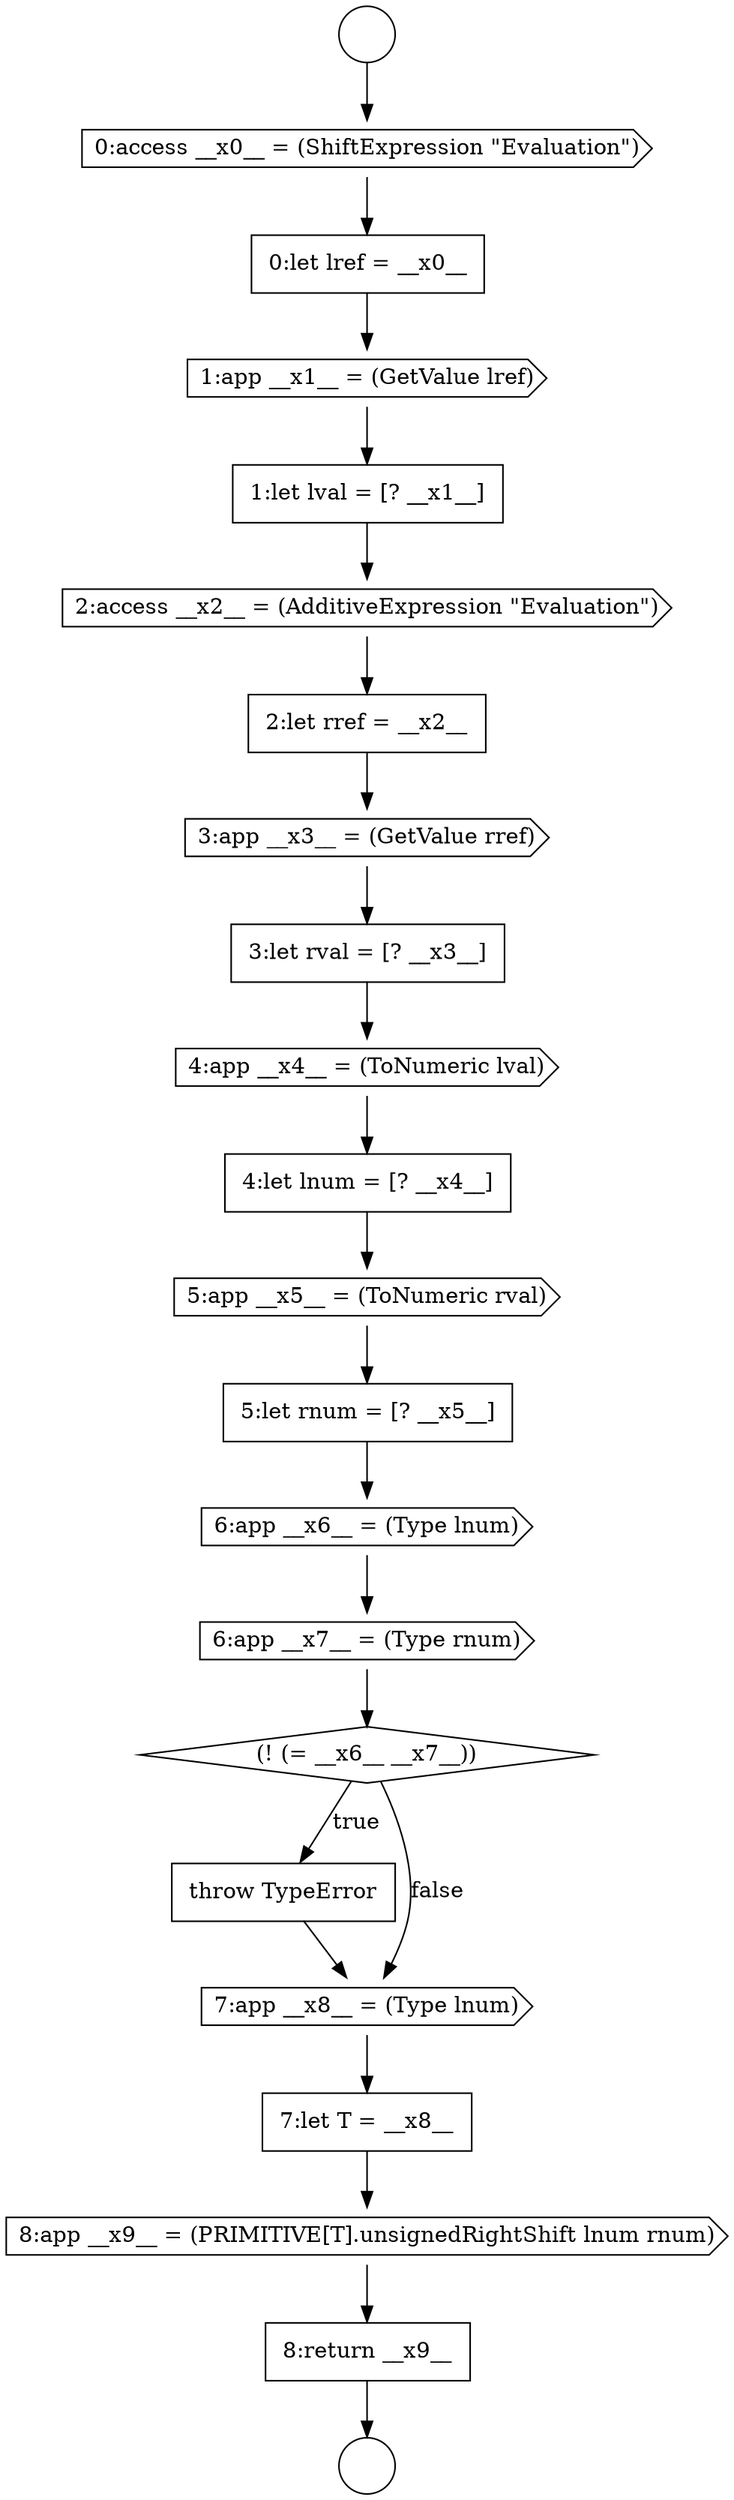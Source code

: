 digraph {
  node5390 [shape=circle label=" " color="black" fillcolor="white" style=filled]
  node5405 [shape=diamond, label=<<font color="black">(! (= __x6__ __x7__))</font>> color="black" fillcolor="white" style=filled]
  node5393 [shape=cds, label=<<font color="black">1:app __x1__ = (GetValue lref)</font>> color="black" fillcolor="white" style=filled]
  node5397 [shape=cds, label=<<font color="black">3:app __x3__ = (GetValue rref)</font>> color="black" fillcolor="white" style=filled]
  node5401 [shape=cds, label=<<font color="black">5:app __x5__ = (ToNumeric rval)</font>> color="black" fillcolor="white" style=filled]
  node5406 [shape=none, margin=0, label=<<font color="black">
    <table border="0" cellborder="1" cellspacing="0" cellpadding="10">
      <tr><td align="left">throw TypeError</td></tr>
    </table>
  </font>> color="black" fillcolor="white" style=filled]
  node5396 [shape=none, margin=0, label=<<font color="black">
    <table border="0" cellborder="1" cellspacing="0" cellpadding="10">
      <tr><td align="left">2:let rref = __x2__</td></tr>
    </table>
  </font>> color="black" fillcolor="white" style=filled]
  node5391 [shape=cds, label=<<font color="black">0:access __x0__ = (ShiftExpression &quot;Evaluation&quot;)</font>> color="black" fillcolor="white" style=filled]
  node5402 [shape=none, margin=0, label=<<font color="black">
    <table border="0" cellborder="1" cellspacing="0" cellpadding="10">
      <tr><td align="left">5:let rnum = [? __x5__]</td></tr>
    </table>
  </font>> color="black" fillcolor="white" style=filled]
  node5400 [shape=none, margin=0, label=<<font color="black">
    <table border="0" cellborder="1" cellspacing="0" cellpadding="10">
      <tr><td align="left">4:let lnum = [? __x4__]</td></tr>
    </table>
  </font>> color="black" fillcolor="white" style=filled]
  node5395 [shape=cds, label=<<font color="black">2:access __x2__ = (AdditiveExpression &quot;Evaluation&quot;)</font>> color="black" fillcolor="white" style=filled]
  node5407 [shape=cds, label=<<font color="black">7:app __x8__ = (Type lnum)</font>> color="black" fillcolor="white" style=filled]
  node5403 [shape=cds, label=<<font color="black">6:app __x6__ = (Type lnum)</font>> color="black" fillcolor="white" style=filled]
  node5399 [shape=cds, label=<<font color="black">4:app __x4__ = (ToNumeric lval)</font>> color="black" fillcolor="white" style=filled]
  node5389 [shape=circle label=" " color="black" fillcolor="white" style=filled]
  node5394 [shape=none, margin=0, label=<<font color="black">
    <table border="0" cellborder="1" cellspacing="0" cellpadding="10">
      <tr><td align="left">1:let lval = [? __x1__]</td></tr>
    </table>
  </font>> color="black" fillcolor="white" style=filled]
  node5398 [shape=none, margin=0, label=<<font color="black">
    <table border="0" cellborder="1" cellspacing="0" cellpadding="10">
      <tr><td align="left">3:let rval = [? __x3__]</td></tr>
    </table>
  </font>> color="black" fillcolor="white" style=filled]
  node5404 [shape=cds, label=<<font color="black">6:app __x7__ = (Type rnum)</font>> color="black" fillcolor="white" style=filled]
  node5392 [shape=none, margin=0, label=<<font color="black">
    <table border="0" cellborder="1" cellspacing="0" cellpadding="10">
      <tr><td align="left">0:let lref = __x0__</td></tr>
    </table>
  </font>> color="black" fillcolor="white" style=filled]
  node5410 [shape=none, margin=0, label=<<font color="black">
    <table border="0" cellborder="1" cellspacing="0" cellpadding="10">
      <tr><td align="left">8:return __x9__</td></tr>
    </table>
  </font>> color="black" fillcolor="white" style=filled]
  node5408 [shape=none, margin=0, label=<<font color="black">
    <table border="0" cellborder="1" cellspacing="0" cellpadding="10">
      <tr><td align="left">7:let T = __x8__</td></tr>
    </table>
  </font>> color="black" fillcolor="white" style=filled]
  node5409 [shape=cds, label=<<font color="black">8:app __x9__ = (PRIMITIVE[T].unsignedRightShift lnum rnum)</font>> color="black" fillcolor="white" style=filled]
  node5395 -> node5396 [ color="black"]
  node5404 -> node5405 [ color="black"]
  node5410 -> node5390 [ color="black"]
  node5405 -> node5406 [label=<<font color="black">true</font>> color="black"]
  node5405 -> node5407 [label=<<font color="black">false</font>> color="black"]
  node5401 -> node5402 [ color="black"]
  node5398 -> node5399 [ color="black"]
  node5409 -> node5410 [ color="black"]
  node5394 -> node5395 [ color="black"]
  node5400 -> node5401 [ color="black"]
  node5396 -> node5397 [ color="black"]
  node5408 -> node5409 [ color="black"]
  node5397 -> node5398 [ color="black"]
  node5407 -> node5408 [ color="black"]
  node5392 -> node5393 [ color="black"]
  node5403 -> node5404 [ color="black"]
  node5402 -> node5403 [ color="black"]
  node5393 -> node5394 [ color="black"]
  node5389 -> node5391 [ color="black"]
  node5391 -> node5392 [ color="black"]
  node5399 -> node5400 [ color="black"]
  node5406 -> node5407 [ color="black"]
}
